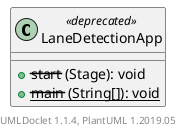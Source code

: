 @startuml

    class LaneDetectionApp <<deprecated>> [[LaneDetectionApp.html]] {
        + --start-- (Stage): void
        {static} + --main-- (String[]): void
    }


    center footer UMLDoclet 1.1.4, PlantUML 1.2019.05
@enduml
